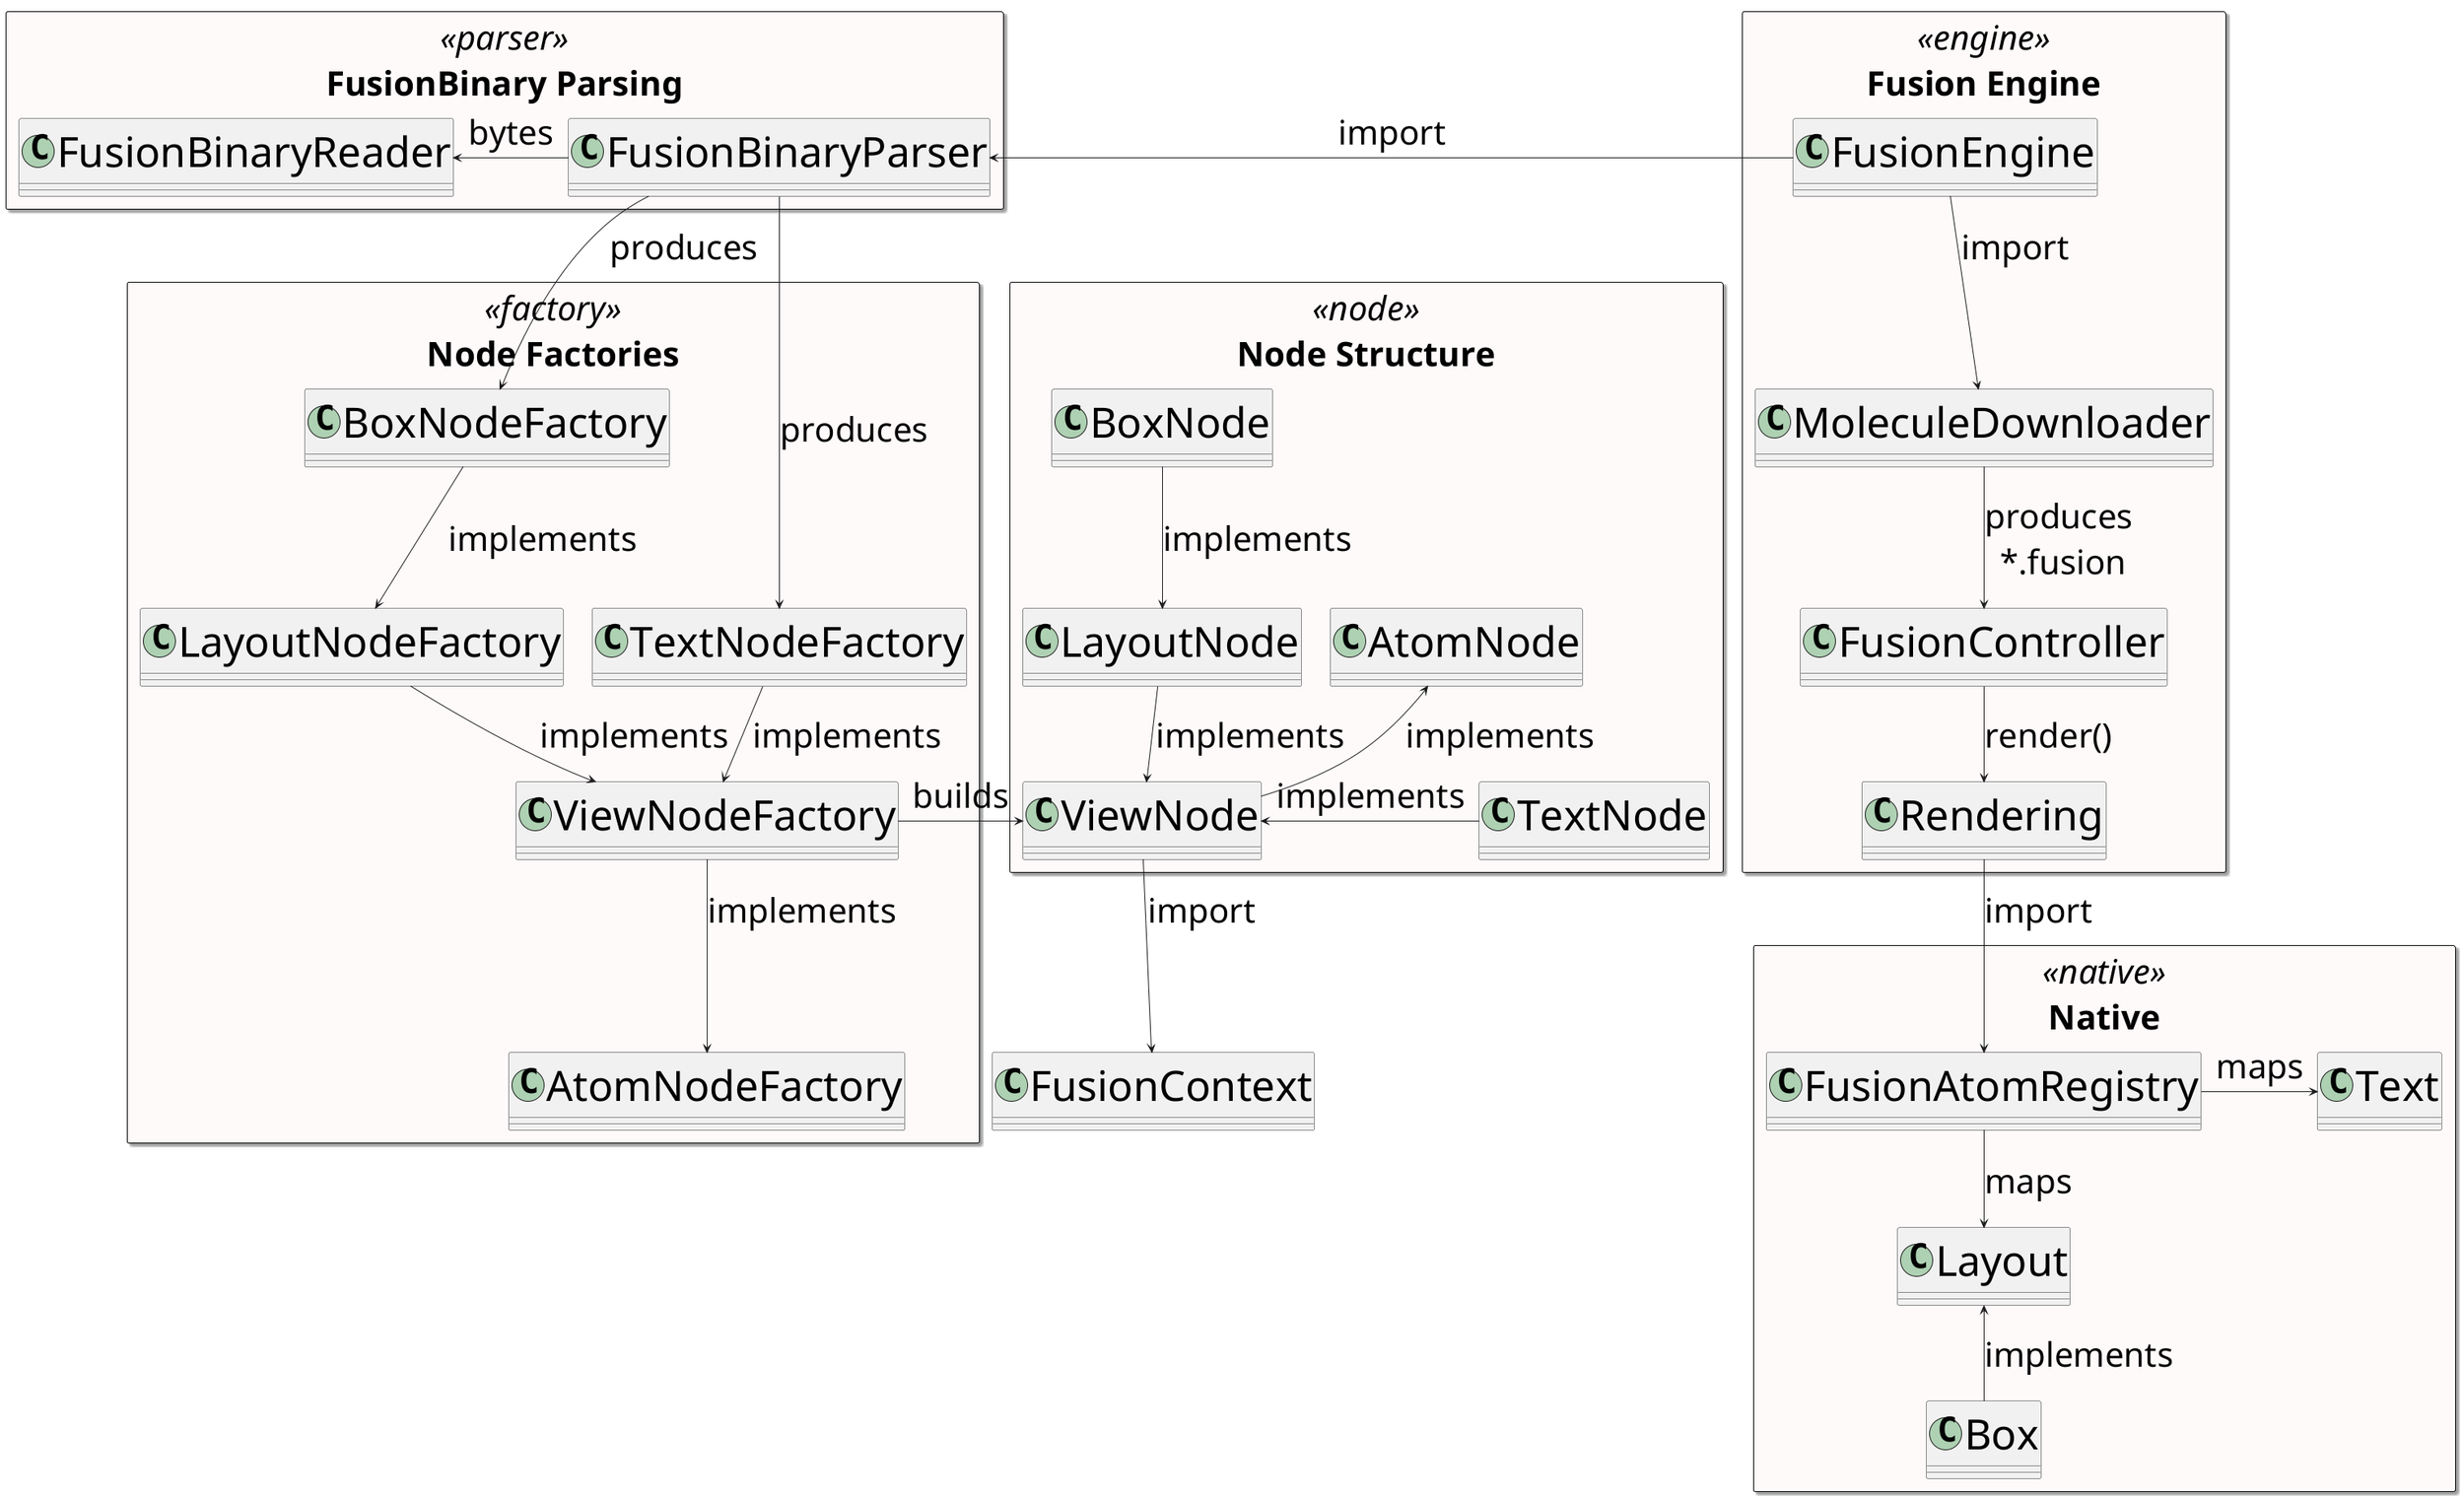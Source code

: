 @startuml

skinparam defaultFontName Arial
skinparam defaultFontSize 42
skinparam classFontSize 52

skinparam rectangle {
    BackgroundColor Snow
    BorderColor Black
    Shadowing true
}

skinparam class {
    BackgroundColor<<factory>> YellowGreen
    BackgroundColor<<node>> PaleGreen
    BackgroundColor<<parser>> Orange
    BackgroundColor<<engine>> LightBlue
    BackgroundColor<<registry>> LightYellow
}

rectangle "FusionBinary Parsing" as Parsing <<parser>> {
    class FusionBinaryParser
    class FusionBinaryReader
}

rectangle "Node Factories" as Factories <<factory>> {
    class TextNodeFactory
    class BoxNodeFactory
    class LayoutNodeFactory
    class ViewNodeFactory
    class AtomNodeFactory
}

rectangle "Node Structure" as Nodes <<node>> {
    class TextNode
    class BoxNode
    class LayoutNode
    class ViewNode
    class AtomNode
}

rectangle "Fusion Engine" as Engine <<engine>> {
    class FusionEngine
    class MoleculeDownloader
    class FusionController
    class Rendering
}

rectangle "Native" as Native <<native>> {
    class FusionAtomRegistry
    class Layout
    class Text
    class Box
}

class FusionContext

' Connections
FusionBinaryParser -left-> FusionBinaryReader : "bytes"
FusionBinaryParser -down-> TextNodeFactory : "produces"
FusionBinaryParser --> BoxNodeFactory : "produces"
BoxNodeFactory -down-> LayoutNodeFactory : "implements"
LayoutNodeFactory --> ViewNodeFactory : "implements"
TextNodeFactory --> ViewNodeFactory : "implements"
ViewNodeFactory --> AtomNodeFactory : "implements"
ViewNodeFactory -left-> ViewNode : "builds"
BoxNode --> LayoutNode : "implements"
LayoutNode --> ViewNode : "implements"
TextNode -left-> ViewNode : "implements"
ViewNode --> FusionContext : "import"
ViewNode -up-> AtomNode : "implements"

FusionEngine -right-> FusionBinaryParser : "import"
FusionEngine --> MoleculeDownloader : "import"
MoleculeDownloader --> FusionController : "produces \n*.fusion"
FusionController -down-> Rendering : "render()         "
Rendering -down-> FusionAtomRegistry : "import"
FusionAtomRegistry --> Layout : "maps"
FusionAtomRegistry -right-> Text : "maps"
Box -up-> Layout : "implements"

@enduml
